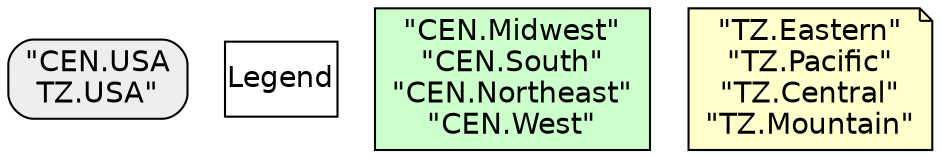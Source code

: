 
        graph{
            n0 [fontname="helvetica", fillcolor="#EEEEEE", shape=box, style="filled,rounded", label="\"CEN.USA\nTZ.USA\""]
n1 [fontname="helvetica", margin=0, shape=box, fillcolor=white, style=filled, label="Legend"]
n2 [fontname="helvetica", fillcolor="#CCFFCC", shape=box, style=filled, label="\"CEN.Midwest\"\n\"CEN.South\"\n\"CEN.Northeast\"\n\"CEN.West\""]
n3 [fontname="helvetica", fillcolor="#FFFFCC", style=filled, shape=note, label="\"TZ.Eastern\"\n\"TZ.Pacific\"\n\"TZ.Central\"\n\"TZ.Mountain\""]

        }
        